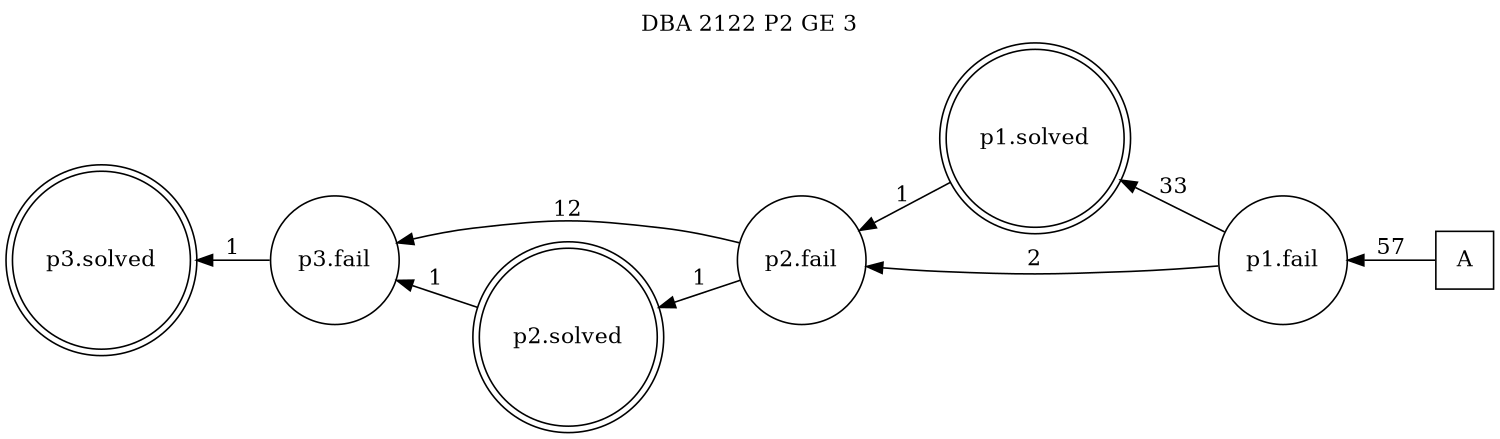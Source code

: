 digraph DBA_2122_P2_GE_3_GOOD {
labelloc="tl"
label= " DBA 2122 P2 GE 3 "
rankdir="RL";
graph [ size=" 10 , 10 !"]

"A" [shape="square" label="A"]
"p1.fail" [shape="circle" label="p1.fail"]
"p1.solved" [shape="doublecircle" label="p1.solved"]
"p2.fail" [shape="circle" label="p2.fail"]
"p3.fail" [shape="circle" label="p3.fail"]
"p2.solved" [shape="doublecircle" label="p2.solved"]
"p3.solved" [shape="doublecircle" label="p3.solved"]
"A" -> "p1.fail" [ label=57]
"p1.fail" -> "p1.solved" [ label=33]
"p1.fail" -> "p2.fail" [ label=2]
"p1.solved" -> "p2.fail" [ label=1]
"p2.fail" -> "p3.fail" [ label=12]
"p2.fail" -> "p2.solved" [ label=1]
"p3.fail" -> "p3.solved" [ label=1]
"p2.solved" -> "p3.fail" [ label=1]
}
